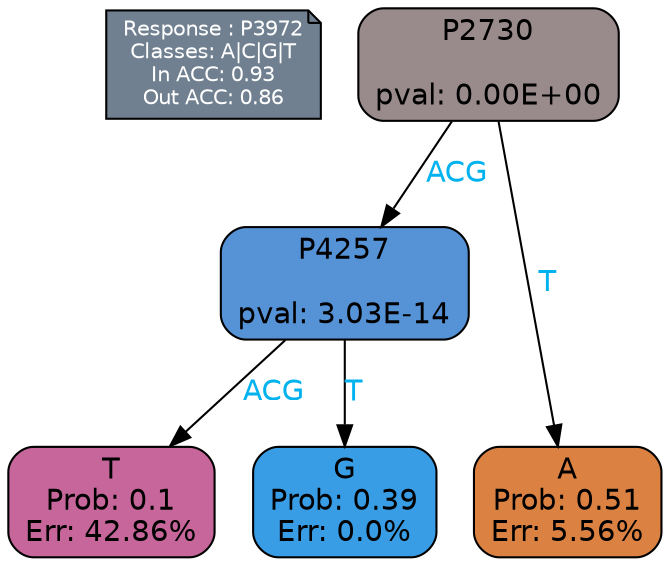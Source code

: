 digraph Tree {
node [shape=box, style="filled, rounded", color="black", fontname=helvetica] ;
graph [ranksep=equally, splines=polylines, bgcolor=transparent, dpi=600] ;
edge [fontname=helvetica] ;
LEGEND [label="Response : P3972
Classes: A|C|G|T
In ACC: 0.93
Out ACC: 0.86
",shape=note,align=left,style=filled,fillcolor="slategray",fontcolor="white",fontsize=10];1 [label="P2730

pval: 0.00E+00", fillcolor="#998a8b"] ;
2 [label="P4257

pval: 3.03E-14", fillcolor="#5592d6"] ;
3 [label="T
Prob: 0.1
Err: 42.86%", fillcolor="#c6669b"] ;
4 [label="G
Prob: 0.39
Err: 0.0%", fillcolor="#399de5"] ;
5 [label="A
Prob: 0.51
Err: 5.56%", fillcolor="#db8242"] ;
1 -> 2 [label="ACG",fontcolor=deepskyblue2] ;
1 -> 5 [label="T",fontcolor=deepskyblue2] ;
2 -> 3 [label="ACG",fontcolor=deepskyblue2] ;
2 -> 4 [label="T",fontcolor=deepskyblue2] ;
{rank = same; 3;4;5;}{rank = same; LEGEND;1;}}
